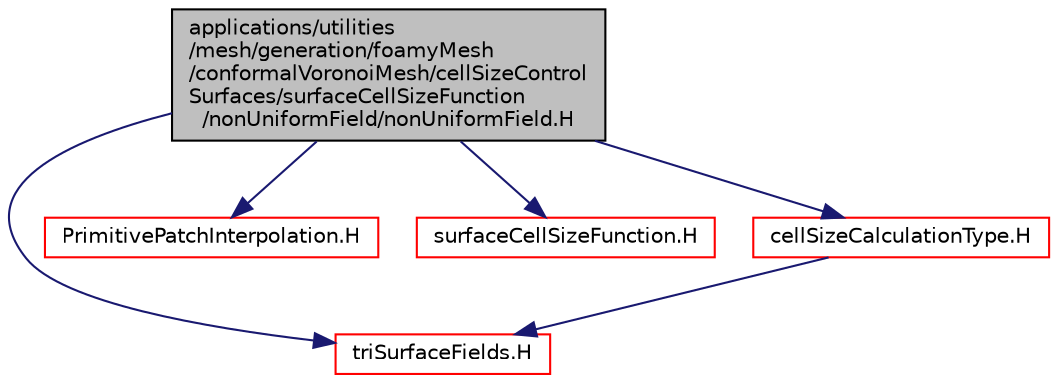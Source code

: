 digraph "applications/utilities/mesh/generation/foamyMesh/conformalVoronoiMesh/cellSizeControlSurfaces/surfaceCellSizeFunction/nonUniformField/nonUniformField.H"
{
  bgcolor="transparent";
  edge [fontname="Helvetica",fontsize="10",labelfontname="Helvetica",labelfontsize="10"];
  node [fontname="Helvetica",fontsize="10",shape=record];
  Node1 [label="applications/utilities\l/mesh/generation/foamyMesh\l/conformalVoronoiMesh/cellSizeControl\lSurfaces/surfaceCellSizeFunction\l/nonUniformField/nonUniformField.H",height=0.2,width=0.4,color="black", fillcolor="grey75", style="filled", fontcolor="black"];
  Node1 -> Node2 [color="midnightblue",fontsize="10",style="solid",fontname="Helvetica"];
  Node2 [label="triSurfaceFields.H",height=0.2,width=0.4,color="red",URL="$a10741.html",tooltip="Fields for triSurface. "];
  Node1 -> Node3 [color="midnightblue",fontsize="10",style="solid",fontname="Helvetica"];
  Node3 [label="PrimitivePatchInterpolation.H",height=0.2,width=0.4,color="red",URL="$a08377.html"];
  Node1 -> Node4 [color="midnightblue",fontsize="10",style="solid",fontname="Helvetica"];
  Node4 [label="surfaceCellSizeFunction.H",height=0.2,width=0.4,color="red",URL="$a04125.html"];
  Node1 -> Node5 [color="midnightblue",fontsize="10",style="solid",fontname="Helvetica"];
  Node5 [label="cellSizeCalculationType.H",height=0.2,width=0.4,color="red",URL="$a04119.html"];
  Node5 -> Node2 [color="midnightblue",fontsize="10",style="solid",fontname="Helvetica"];
}
